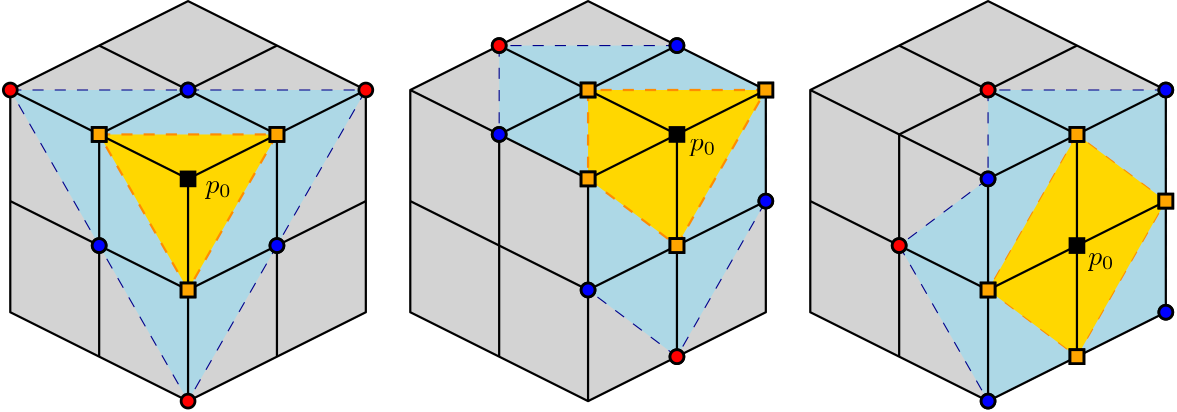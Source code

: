 <?xml version="1.0"?>
<!DOCTYPE ipe SYSTEM "ipe.dtd">
<ipe version="70206" creator="Ipe 7.2.7">
<info created="D:20180808202040" modified="D:20180808220336"/>
<ipestyle name="basic">
<symbol name="arrow/arc(spx)">
<path stroke="sym-stroke" fill="sym-stroke" pen="sym-pen">
0 0 m
-1 0.333 l
-1 -0.333 l
h
</path>
</symbol>
<symbol name="arrow/farc(spx)">
<path stroke="sym-stroke" fill="white" pen="sym-pen">
0 0 m
-1 0.333 l
-1 -0.333 l
h
</path>
</symbol>
<symbol name="arrow/ptarc(spx)">
<path stroke="sym-stroke" fill="sym-stroke" pen="sym-pen">
0 0 m
-1 0.333 l
-0.8 0 l
-1 -0.333 l
h
</path>
</symbol>
<symbol name="arrow/fptarc(spx)">
<path stroke="sym-stroke" fill="white" pen="sym-pen">
0 0 m
-1 0.333 l
-0.8 0 l
-1 -0.333 l
h
</path>
</symbol>
<symbol name="mark/circle(sx)" transformations="translations">
<path fill="sym-stroke">
0.6 0 0 0.6 0 0 e
0.4 0 0 0.4 0 0 e
</path>
</symbol>
<symbol name="mark/disk(sx)" transformations="translations">
<path fill="sym-stroke">
0.6 0 0 0.6 0 0 e
</path>
</symbol>
<symbol name="mark/fdisk(sfx)" transformations="translations">
<group>
<path fill="sym-fill">
0.5 0 0 0.5 0 0 e
</path>
<path fill="sym-stroke" fillrule="eofill">
0.6 0 0 0.6 0 0 e
0.4 0 0 0.4 0 0 e
</path>
</group>
</symbol>
<symbol name="mark/box(sx)" transformations="translations">
<path fill="sym-stroke" fillrule="eofill">
-0.6 -0.6 m
0.6 -0.6 l
0.6 0.6 l
-0.6 0.6 l
h
-0.4 -0.4 m
0.4 -0.4 l
0.4 0.4 l
-0.4 0.4 l
h
</path>
</symbol>
<symbol name="mark/square(sx)" transformations="translations">
<path fill="sym-stroke">
-0.6 -0.6 m
0.6 -0.6 l
0.6 0.6 l
-0.6 0.6 l
h
</path>
</symbol>
<symbol name="mark/fsquare(sfx)" transformations="translations">
<group>
<path fill="sym-fill">
-0.5 -0.5 m
0.5 -0.5 l
0.5 0.5 l
-0.5 0.5 l
h
</path>
<path fill="sym-stroke" fillrule="eofill">
-0.6 -0.6 m
0.6 -0.6 l
0.6 0.6 l
-0.6 0.6 l
h
-0.4 -0.4 m
0.4 -0.4 l
0.4 0.4 l
-0.4 0.4 l
h
</path>
</group>
</symbol>
<symbol name="mark/cross(sx)" transformations="translations">
<group>
<path fill="sym-stroke">
-0.43 -0.57 m
0.57 0.43 l
0.43 0.57 l
-0.57 -0.43 l
h
</path>
<path fill="sym-stroke">
-0.43 0.57 m
0.57 -0.43 l
0.43 -0.57 l
-0.57 0.43 l
h
</path>
</group>
</symbol>
<symbol name="arrow/fnormal(spx)">
<path stroke="sym-stroke" fill="white" pen="sym-pen">
0 0 m
-1 0.333 l
-1 -0.333 l
h
</path>
</symbol>
<symbol name="arrow/pointed(spx)">
<path stroke="sym-stroke" fill="sym-stroke" pen="sym-pen">
0 0 m
-1 0.333 l
-0.8 0 l
-1 -0.333 l
h
</path>
</symbol>
<symbol name="arrow/fpointed(spx)">
<path stroke="sym-stroke" fill="white" pen="sym-pen">
0 0 m
-1 0.333 l
-0.8 0 l
-1 -0.333 l
h
</path>
</symbol>
<symbol name="arrow/linear(spx)">
<path stroke="sym-stroke" pen="sym-pen">
-1 0.333 m
0 0 l
-1 -0.333 l
</path>
</symbol>
<symbol name="arrow/fdouble(spx)">
<path stroke="sym-stroke" fill="white" pen="sym-pen">
0 0 m
-1 0.333 l
-1 -0.333 l
h
-1 0 m
-2 0.333 l
-2 -0.333 l
h
</path>
</symbol>
<symbol name="arrow/double(spx)">
<path stroke="sym-stroke" fill="sym-stroke" pen="sym-pen">
0 0 m
-1 0.333 l
-1 -0.333 l
h
-1 0 m
-2 0.333 l
-2 -0.333 l
h
</path>
</symbol>
<pen name="heavier" value="0.8"/>
<pen name="fat" value="1.2"/>
<pen name="ultrafat" value="2"/>
<symbolsize name="large" value="5"/>
<symbolsize name="small" value="2"/>
<symbolsize name="tiny" value="1.1"/>
<arrowsize name="large" value="10"/>
<arrowsize name="small" value="5"/>
<arrowsize name="tiny" value="3"/>
<color name="red" value="1 0 0"/>
<color name="green" value="0 1 0"/>
<color name="blue" value="0 0 1"/>
<color name="yellow" value="1 1 0"/>
<color name="orange" value="1 0.647 0"/>
<color name="gold" value="1 0.843 0"/>
<color name="purple" value="0.627 0.125 0.941"/>
<color name="gray" value="0.745"/>
<color name="brown" value="0.647 0.165 0.165"/>
<color name="navy" value="0 0 0.502"/>
<color name="pink" value="1 0.753 0.796"/>
<color name="seagreen" value="0.18 0.545 0.341"/>
<color name="turquoise" value="0.251 0.878 0.816"/>
<color name="violet" value="0.933 0.51 0.933"/>
<color name="darkblue" value="0 0 0.545"/>
<color name="darkcyan" value="0 0.545 0.545"/>
<color name="darkgray" value="0.663"/>
<color name="darkgreen" value="0 0.392 0"/>
<color name="darkmagenta" value="0.545 0 0.545"/>
<color name="darkorange" value="1 0.549 0"/>
<color name="darkred" value="0.545 0 0"/>
<color name="lightblue" value="0.678 0.847 0.902"/>
<color name="lightcyan" value="0.878 1 1"/>
<color name="lightgray" value="0.827"/>
<color name="lightgreen" value="0.565 0.933 0.565"/>
<color name="lightyellow" value="1 1 0.878"/>
<dashstyle name="dashed" value="[4] 0"/>
<dashstyle name="dotted" value="[1 3] 0"/>
<dashstyle name="dash dotted" value="[4 2 1 2] 0"/>
<dashstyle name="dash dot dotted" value="[4 2 1 2 1 2] 0"/>
<textsize name="large" value="\large"/>
<textsize name="Large" value="\Large"/>
<textsize name="LARGE" value="\LARGE"/>
<textsize name="huge" value="\huge"/>
<textsize name="Huge" value="\Huge"/>
<textsize name="small" value="\small"/>
<textsize name="footnote" value="\footnotesize"/>
<textsize name="tiny" value="\tiny"/>
<textstyle name="center" begin="\begin{center}" end="\end{center}"/>
<textstyle name="itemize" begin="\begin{itemize}" end="\end{itemize}"/>
<textstyle name="item" begin="\begin{itemize}\item{}" end="\end{itemize}"/>
<gridsize name="4 pts" value="4"/>
<gridsize name="8 pts (~3 mm)" value="8"/>
<gridsize name="16 pts (~6 mm)" value="16"/>
<gridsize name="32 pts (~12 mm)" value="32"/>
<gridsize name="10 pts (~3.5 mm)" value="10"/>
<gridsize name="20 pts (~7 mm)" value="20"/>
<gridsize name="14 pts (~5 mm)" value="14"/>
<gridsize name="28 pts (~10 mm)" value="28"/>
<gridsize name="56 pts (~20 mm)" value="56"/>
<anglesize name="90 deg" value="90"/>
<anglesize name="60 deg" value="60"/>
<anglesize name="45 deg" value="45"/>
<anglesize name="30 deg" value="30"/>
<anglesize name="22.5 deg" value="22.5"/>
<opacity name="10%" value="0.1"/>
<opacity name="30%" value="0.3"/>
<opacity name="50%" value="0.5"/>
<opacity name="75%" value="0.75"/>
<tiling name="falling" angle="-60" step="4" width="1"/>
<tiling name="rising" angle="30" step="4" width="1"/>
</ipestyle>
<page>
<layer name="alpha"/>
<view layers="alpha" active="alpha"/>
<path layer="alpha" matrix="1 0 0 1 288 0" stroke="lightgray" fill="lightgray" dash="dashed">
192 800 m
128 768 l
128 688 l
192 656 l
256 688 l
256 768 l
h
</path>
<path matrix="1 0 0 1 144 0" stroke="lightgray" fill="lightgray" dash="dashed">
192 800 m
128 768 l
128 688 l
192 656 l
256 688 l
256 768 l
h
</path>
<path stroke="lightgray" fill="lightgray" dash="dashed">
192 800 m
128 768 l
128 688 l
192 656 l
256 688 l
256 768 l
h
</path>
<path stroke="darkblue" fill="lightblue" dash="dashed">
128 768 m
256 768 l
192 656 l
h
</path>
<path stroke="darkblue" fill="lightblue" dash="dashed">
304 784 m
304 752 l
336 736 l
336 696 l
368 672 l
400 728 l
400 768 l
368 784 l
304 784 l
</path>
<path stroke="darkblue" fill="lightblue" dash="dashed">
480 768 m
480 736 l
448 712 l
480 656 l
544 688 l
544 768 l
480 768 l
</path>
<path stroke="darkorange" fill="gold" dash="dashed" pen="heavier">
160 752 m
224 752 l
192 696 l
160 752 l
</path>
<path stroke="darkorange" fill="gold" dash="dashed" pen="heavier">
336 768 m
336 736 l
368 712 l
400 768 l
336 768 l
</path>
<path stroke="darkorange" fill="gold" dash="dashed">
512 752 m
480 696 l
512 672 l
544 728 l
512 752 l
</path>
<path stroke="black" pen="heavier">
128 768 m
192 800 l
256 768 l
192 736 l
128 768 l
128 688 l
192 656 l
192 736 l
192 736 l
192 736 l
</path>
<path stroke="black" pen="heavier">
256 768 m
256 688 l
192 656 l
</path>
<path stroke="black" pen="heavier">
128 728 m
192 696 l
256 728 l
</path>
<path stroke="black" pen="heavier">
224 752 m
224 672 l
</path>
<path stroke="black" pen="heavier">
160 672 m
160 752 l
224 784 l
</path>
<path stroke="black" pen="heavier">
160 784 m
224 752 l
</path>
<path matrix="1 0 0 1 144 0" stroke="black" pen="heavier">
128 768 m
192 800 l
256 768 l
192 736 l
128 768 l
128 688 l
192 656 l
192 736 l
192 736 l
192 736 l
</path>
<path matrix="1 0 0 1 144 0" stroke="black" pen="heavier">
256 768 m
256 688 l
192 656 l
</path>
<path matrix="1 0 0 1 144 0" stroke="black" pen="heavier">
128 728 m
192 696 l
256 728 l
</path>
<path matrix="1 0 0 1 144 0" stroke="black" pen="heavier">
224 752 m
224 672 l
</path>
<path matrix="1 0 0 1 144 0" stroke="black" pen="heavier">
160 672 m
160 752 l
224 784 l
</path>
<path matrix="1 0 0 1 144 0" stroke="black" pen="heavier">
160 784 m
224 752 l
</path>
<use name="mark/square(sx)" pos="192 736" size="large" stroke="black"/>
<use name="mark/fsquare(sfx)" pos="224 752" size="large" stroke="black"/>
<use name="mark/fsquare(sfx)" pos="160 752" size="large" stroke="black" fill="white"/>
<use name="mark/fsquare(sfx)" pos="192 696" size="large" stroke="black" fill="white"/>
<use name="mark/fdisk(sfx)" pos="192 768" size="large" stroke="black" fill="white"/>
<use name="mark/fdisk(sfx)" pos="256 768" size="large" stroke="black" fill="red"/>
<use name="mark/fdisk(sfx)" pos="224 712" size="large" stroke="black" fill="white"/>
<use name="mark/fdisk(sfx)" pos="192 656" size="large" stroke="black" fill="red"/>
<use name="mark/fdisk(sfx)" pos="160 712" size="large" stroke="black" fill="white"/>
<use name="mark/fdisk(sfx)" pos="128 768" size="large" stroke="black" fill="red"/>
<text matrix="1 0 0 1 -1.73995 -5.0952" transformations="translations" pos="200 736" stroke="black" type="label" width="9.482" height="4.297" depth="1.93" valign="baseline" style="math">p_0</text>
<path matrix="1 0 0 1 288 0" stroke="black" pen="heavier">
128 768 m
192 800 l
256 768 l
192 736 l
128 768 l
128 688 l
192 656 l
192 736 l
192 736 l
192 736 l
</path>
<path matrix="1 0 0 1 288 0" stroke="black" pen="heavier">
256 768 m
256 688 l
192 656 l
</path>
<path matrix="1 0 0 1 288 0" stroke="black" pen="heavier">
128 728 m
192 696 l
256 728 l
</path>
<path matrix="1 0 0 1 288 0" stroke="black" pen="heavier">
224 752 m
224 672 l
</path>
<path matrix="1 0 0 1 288 0" stroke="black" pen="heavier">
160 672 m
160 752 l
224 784 l
</path>
<path matrix="1 0 0 1 288 0" stroke="black" pen="heavier">
160 784 m
224 752 l
</path>
<use name="mark/square(sx)" pos="368 752" size="large" stroke="black"/>
<use name="mark/square(sx)" pos="512 712" size="large" stroke="black"/>
<use name="mark/fsquare(sfx)" pos="512 752" size="large" stroke="black"/>
<use name="mark/fsquare(sfx)" pos="480 696" size="large" stroke="black" fill="white"/>
<use name="mark/fsquare(sfx)" pos="512 672" size="large" stroke="black" fill="white"/>
<use name="mark/fsquare(sfx)" pos="544 728" size="large" stroke="black" fill="white"/>
<use name="mark/fsquare(sfx)" pos="336 736" size="large" stroke="black" fill="white"/>
<use name="mark/fsquare(sfx)" pos="336 768" size="large" stroke="black" fill="white"/>
<use name="mark/fsquare(sfx)" pos="368 712" size="large" stroke="black" fill="white"/>
<use name="mark/fsquare(sfx)" pos="400 768" size="large" stroke="black" fill="white"/>
<use name="mark/fdisk(sfx)" pos="304 784" size="large" stroke="black" fill="white"/>
<use name="mark/fdisk(sfx)" pos="304 752" size="large" stroke="black" fill="white"/>
<use name="mark/fdisk(sfx)" pos="368 784" size="large" stroke="black" fill="white"/>
<use name="mark/fdisk(sfx)" pos="336 696" size="large" stroke="black" fill="white"/>
<use name="mark/fdisk(sfx)" pos="368 672" size="large" stroke="black" fill="white"/>
<use name="mark/fdisk(sfx)" pos="400 728" size="large" stroke="black" fill="white"/>
<use name="mark/fdisk(sfx)" pos="480 736" size="large" stroke="black" fill="white"/>
<use name="mark/fdisk(sfx)" pos="544 768" size="large" stroke="black" fill="white"/>
<use name="mark/fdisk(sfx)" pos="480 656" size="large" stroke="black" fill="white"/>
<use name="mark/fdisk(sfx)" pos="544 688" size="large" stroke="black" fill="white"/>
<use name="mark/fdisk(sfx)" pos="480 768" size="large" stroke="black" fill="white"/>
<use name="mark/fdisk(sfx)" pos="448 712" size="large" stroke="black" fill="white"/>
<text matrix="1 0 0 1 172.63 10.2084" transformations="translations" pos="200 736" stroke="black" type="label" width="9.482" height="4.297" depth="1.93" valign="baseline" style="math">p_0</text>
<text matrix="1 0 0 1 316.051 -31.0388" transformations="translations" pos="200 736" stroke="black" type="label" width="9.482" height="4.297" depth="1.93" valign="baseline" style="math">p_0</text>
<use name="mark/fdisk(sfx)" pos="304 784" size="large" stroke="black" fill="red"/>
<use name="mark/fdisk(sfx)" pos="368 672" size="large" stroke="black" fill="red"/>
<use name="mark/fdisk(sfx)" pos="480 768" size="large" stroke="black" fill="red"/>
<use name="mark/fdisk(sfx)" pos="448 712" size="large" stroke="black" fill="red"/>
<use name="mark/fdisk(sfx)" pos="160 712" size="large" stroke="black" fill="blue"/>
<use name="mark/fdisk(sfx)" pos="192 768" size="large" stroke="black" fill="blue"/>
<use name="mark/fdisk(sfx)" pos="224 712" size="large" stroke="black" fill="blue"/>
<use name="mark/fdisk(sfx)" pos="368 784" size="large" stroke="black" fill="blue"/>
<use name="mark/fdisk(sfx)" pos="304 752" size="large" stroke="black" fill="blue"/>
<use name="mark/fdisk(sfx)" pos="336 696" size="large" stroke="black" fill="blue"/>
<use name="mark/fdisk(sfx)" pos="400 728" size="large" stroke="black" fill="blue"/>
<use name="mark/fdisk(sfx)" pos="480 656" size="large" stroke="black" fill="blue"/>
<use name="mark/fdisk(sfx)" pos="480 736" size="large" stroke="black" fill="blue"/>
<use name="mark/fdisk(sfx)" pos="544 768" size="large" stroke="black" fill="blue"/>
<use name="mark/fdisk(sfx)" pos="544 688" size="large" stroke="black" fill="blue"/>
<use name="mark/fsquare(sfx)" pos="160 752" size="large" stroke="black" fill="orange"/>
<use name="mark/fsquare(sfx)" pos="224 752" size="large" stroke="black" fill="orange"/>
<use name="mark/fsquare(sfx)" pos="192 696" size="large" stroke="black" fill="orange"/>
<use name="mark/fsquare(sfx)" pos="336 768" size="large" stroke="black" fill="orange"/>
<use name="mark/fsquare(sfx)" pos="336 736" size="large" stroke="black" fill="orange"/>
<use name="mark/fsquare(sfx)" pos="368 712" size="large" stroke="black" fill="orange"/>
<use name="mark/fsquare(sfx)" pos="400 768" size="large" stroke="black" fill="orange"/>
<use name="mark/fsquare(sfx)" pos="512 752" size="large" stroke="black" fill="orange"/>
<use name="mark/fsquare(sfx)" pos="480 696" size="large" stroke="black" fill="orange"/>
<use name="mark/fsquare(sfx)" pos="512 672" size="large" stroke="black" fill="orange"/>
<use name="mark/fsquare(sfx)" pos="544 728" size="large" stroke="black" fill="orange"/>
</page>
</ipe>
